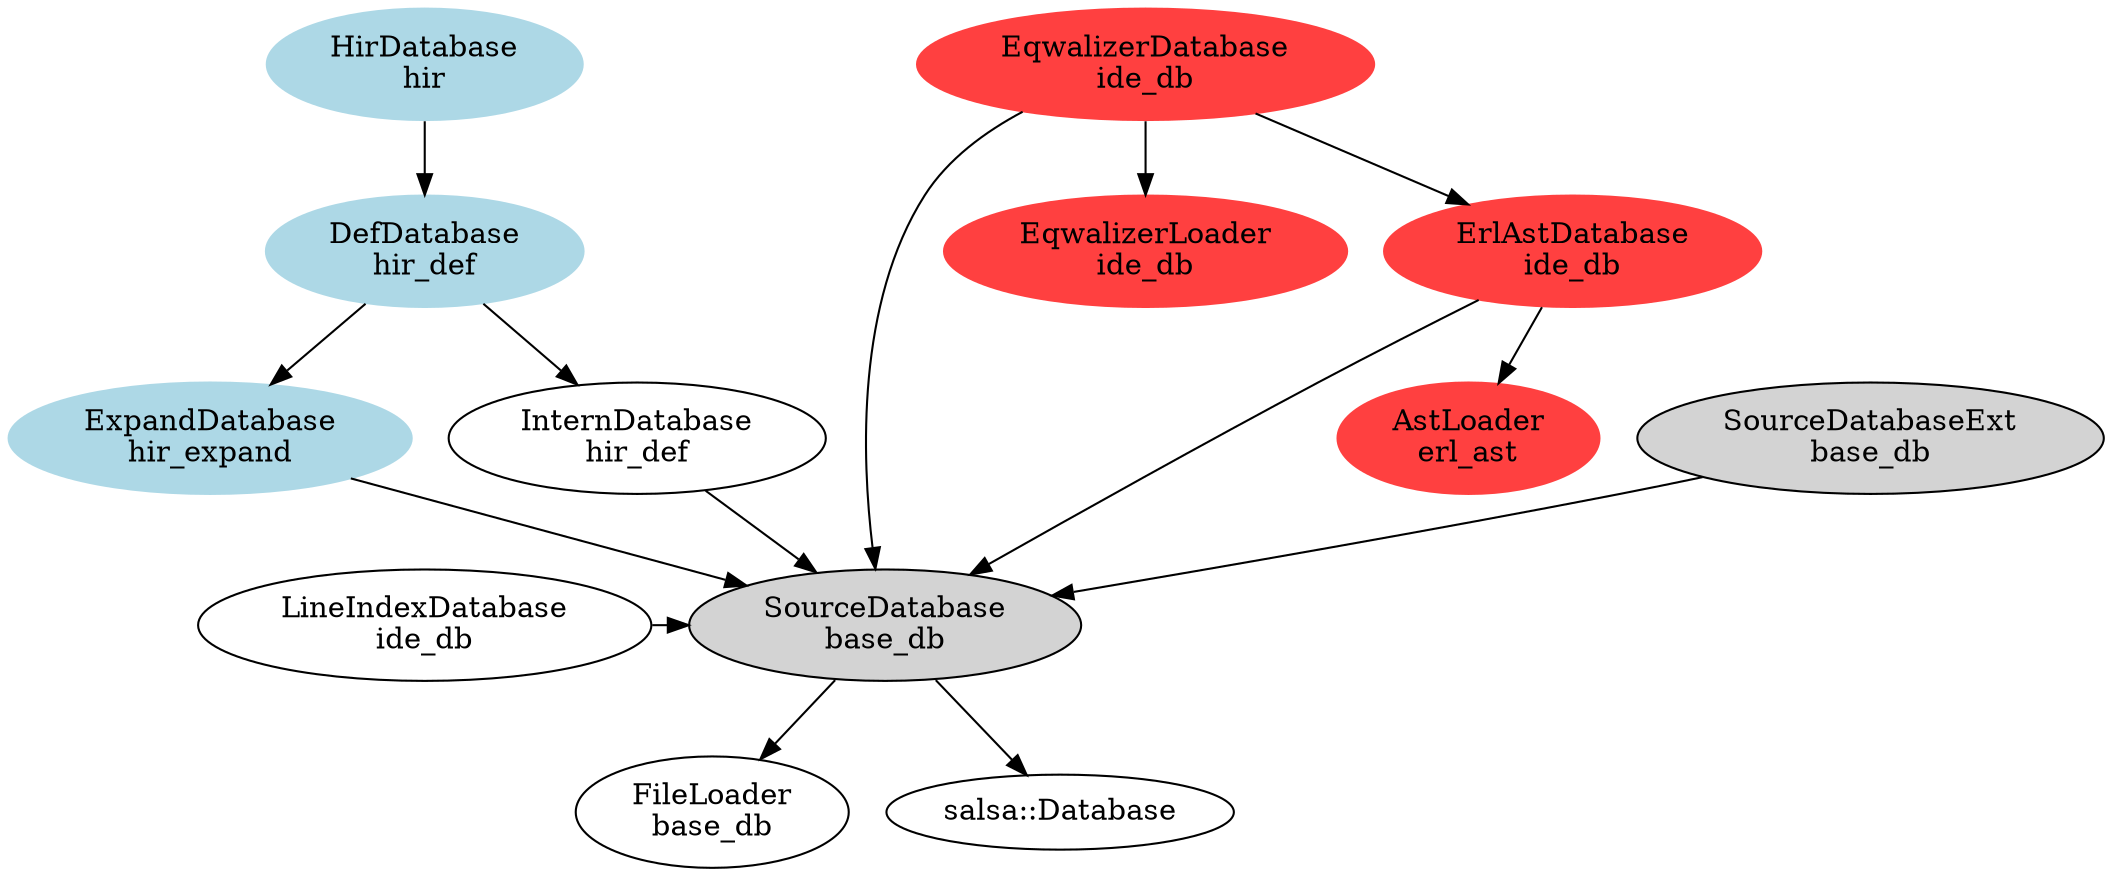 // Convert to PNG by
// dot -Tpng databases.dot -o databases.png

digraph {

rankdir = "TB";

{
  rank=same; ExpandDatabase; InternDatabase
}
{
  rank=same; HirDatabase; EqwalizerDatabase
}
{
  rank=same; SourceDatabase; LineIndexDatabase
}
{
  rank=max; FileLoader; "salsa::Database"
}

    // Inputs
    SourceDatabase    [label="SourceDatabase\nbase_db";    style=filled;]
    SourceDatabaseExt [label="SourceDatabaseExt\nbase_db"; style=filled;]

    // Using the erlang-based parser
    EqwalizerDatabase [label="EqwalizerDatabase\nide_db"; style=filled; color="brown1"]
    EqwalizerLoader   [label="EqwalizerLoader\nide_db";   style=filled; color="brown1"]
    ErlAstDatabase    [label="ErlAstDatabase\nide_db";    style=filled; color="brown1"]
    AstLoader         [label="AstLoader\nerl_ast";        style=filled; color="brown1"]

    // Main external API exposure
    HirDatabase       [label="HirDatabase\nhir"; style=filled; color="lightblue"]
    // Internal to HIR, but exposed via HirDatabase
    ExpandDatabase    [label="ExpandDatabase\nhir_expand"; style=filled; color="lightblue"]
    DefDatabase       [label="DefDatabase\nhir_def"; style=filled; color="lightblue"]

    InternDatabase    [label="InternDatabase\nhir_def"]

    // Utility and low level
    FileLoader        [label="FileLoader\nbase_db"]
    LineIndexDatabase [label="LineIndexDatabase\nide_db"]
    "salsa::Database"

    //------------------------------------------------------------------

    // pub trait SourceDatabase: FileLoader + salsa::Database {
    SourceDatabase -> FileLoader
    SourceDatabase -> "salsa::Database"

    // pub trait SourceDatabaseExt: SourceDatabase {
    SourceDatabaseExt -> SourceDatabase

    // pub trait EqwalizerDatabase: SourceDatabase + EqwalizerLoader + ErlAstDatabase {
    EqwalizerDatabase -> SourceDatabase
    EqwalizerDatabase -> EqwalizerLoader
    EqwalizerDatabase -> ErlAstDatabase

    // pub trait LineIndexDatabase: SourceDatabase {
    LineIndexDatabase -> SourceDatabase

    // pub trait ErlAstDatabase: SourceDatabase + AstLoader {
    ErlAstDatabase -> SourceDatabase
    ErlAstDatabase -> AstLoader

    // pub trait HirDatabase: DefDatabase + Upcast<dyn DefDatabase> {}
    HirDatabase -> DefDatabase
    // HirDatabase -> "Upcast<dyn DefDatabase>"

    // pub trait ExpandDatabase: SourceDatabase {
    ExpandDatabase -> SourceDatabase

    // pub trait InternDatabase: SourceDatabase {
    InternDatabase -> SourceDatabase

    // pub trait DefDatabase: InternDatabase + ExpandDatabase + Upcast<dyn ExpandDatabase> {
    DefDatabase -> InternDatabase
    DefDatabase -> ExpandDatabase
    // DefDatabase -> "Upcast<dyn ExpandDatabase>"

}
